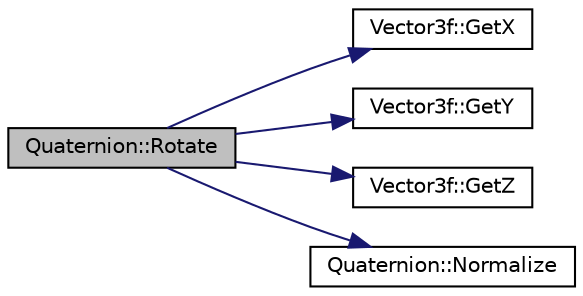 digraph "Quaternion::Rotate"
{
 // LATEX_PDF_SIZE
  edge [fontname="Helvetica",fontsize="10",labelfontname="Helvetica",labelfontsize="10"];
  node [fontname="Helvetica",fontsize="10",shape=record];
  rankdir="LR";
  Node114 [label="Quaternion::Rotate",height=0.2,width=0.4,color="black", fillcolor="grey75", style="filled", fontcolor="black",tooltip=" "];
  Node114 -> Node115 [color="midnightblue",fontsize="10",style="solid",fontname="Helvetica"];
  Node115 [label="Vector3f::GetX",height=0.2,width=0.4,color="black", fillcolor="white", style="filled",URL="$class_vector3f.html#abb50ca8baf8111e9bae60e4f7c144db3",tooltip="x value accessor"];
  Node114 -> Node116 [color="midnightblue",fontsize="10",style="solid",fontname="Helvetica"];
  Node116 [label="Vector3f::GetY",height=0.2,width=0.4,color="black", fillcolor="white", style="filled",URL="$class_vector3f.html#a9a1317e3ba2ef2c5e661d340a74a825a",tooltip="y value accessor"];
  Node114 -> Node117 [color="midnightblue",fontsize="10",style="solid",fontname="Helvetica"];
  Node117 [label="Vector3f::GetZ",height=0.2,width=0.4,color="black", fillcolor="white", style="filled",URL="$class_vector3f.html#a874fc93c81a47a0455afb9cdd542c599",tooltip="z value accessor"];
  Node114 -> Node118 [color="midnightblue",fontsize="10",style="solid",fontname="Helvetica"];
  Node118 [label="Quaternion::Normalize",height=0.2,width=0.4,color="black", fillcolor="white", style="filled",URL="$class_quaternion.html#a5c08e0c7533e0c1a526a7401f4754910",tooltip=" "];
}

